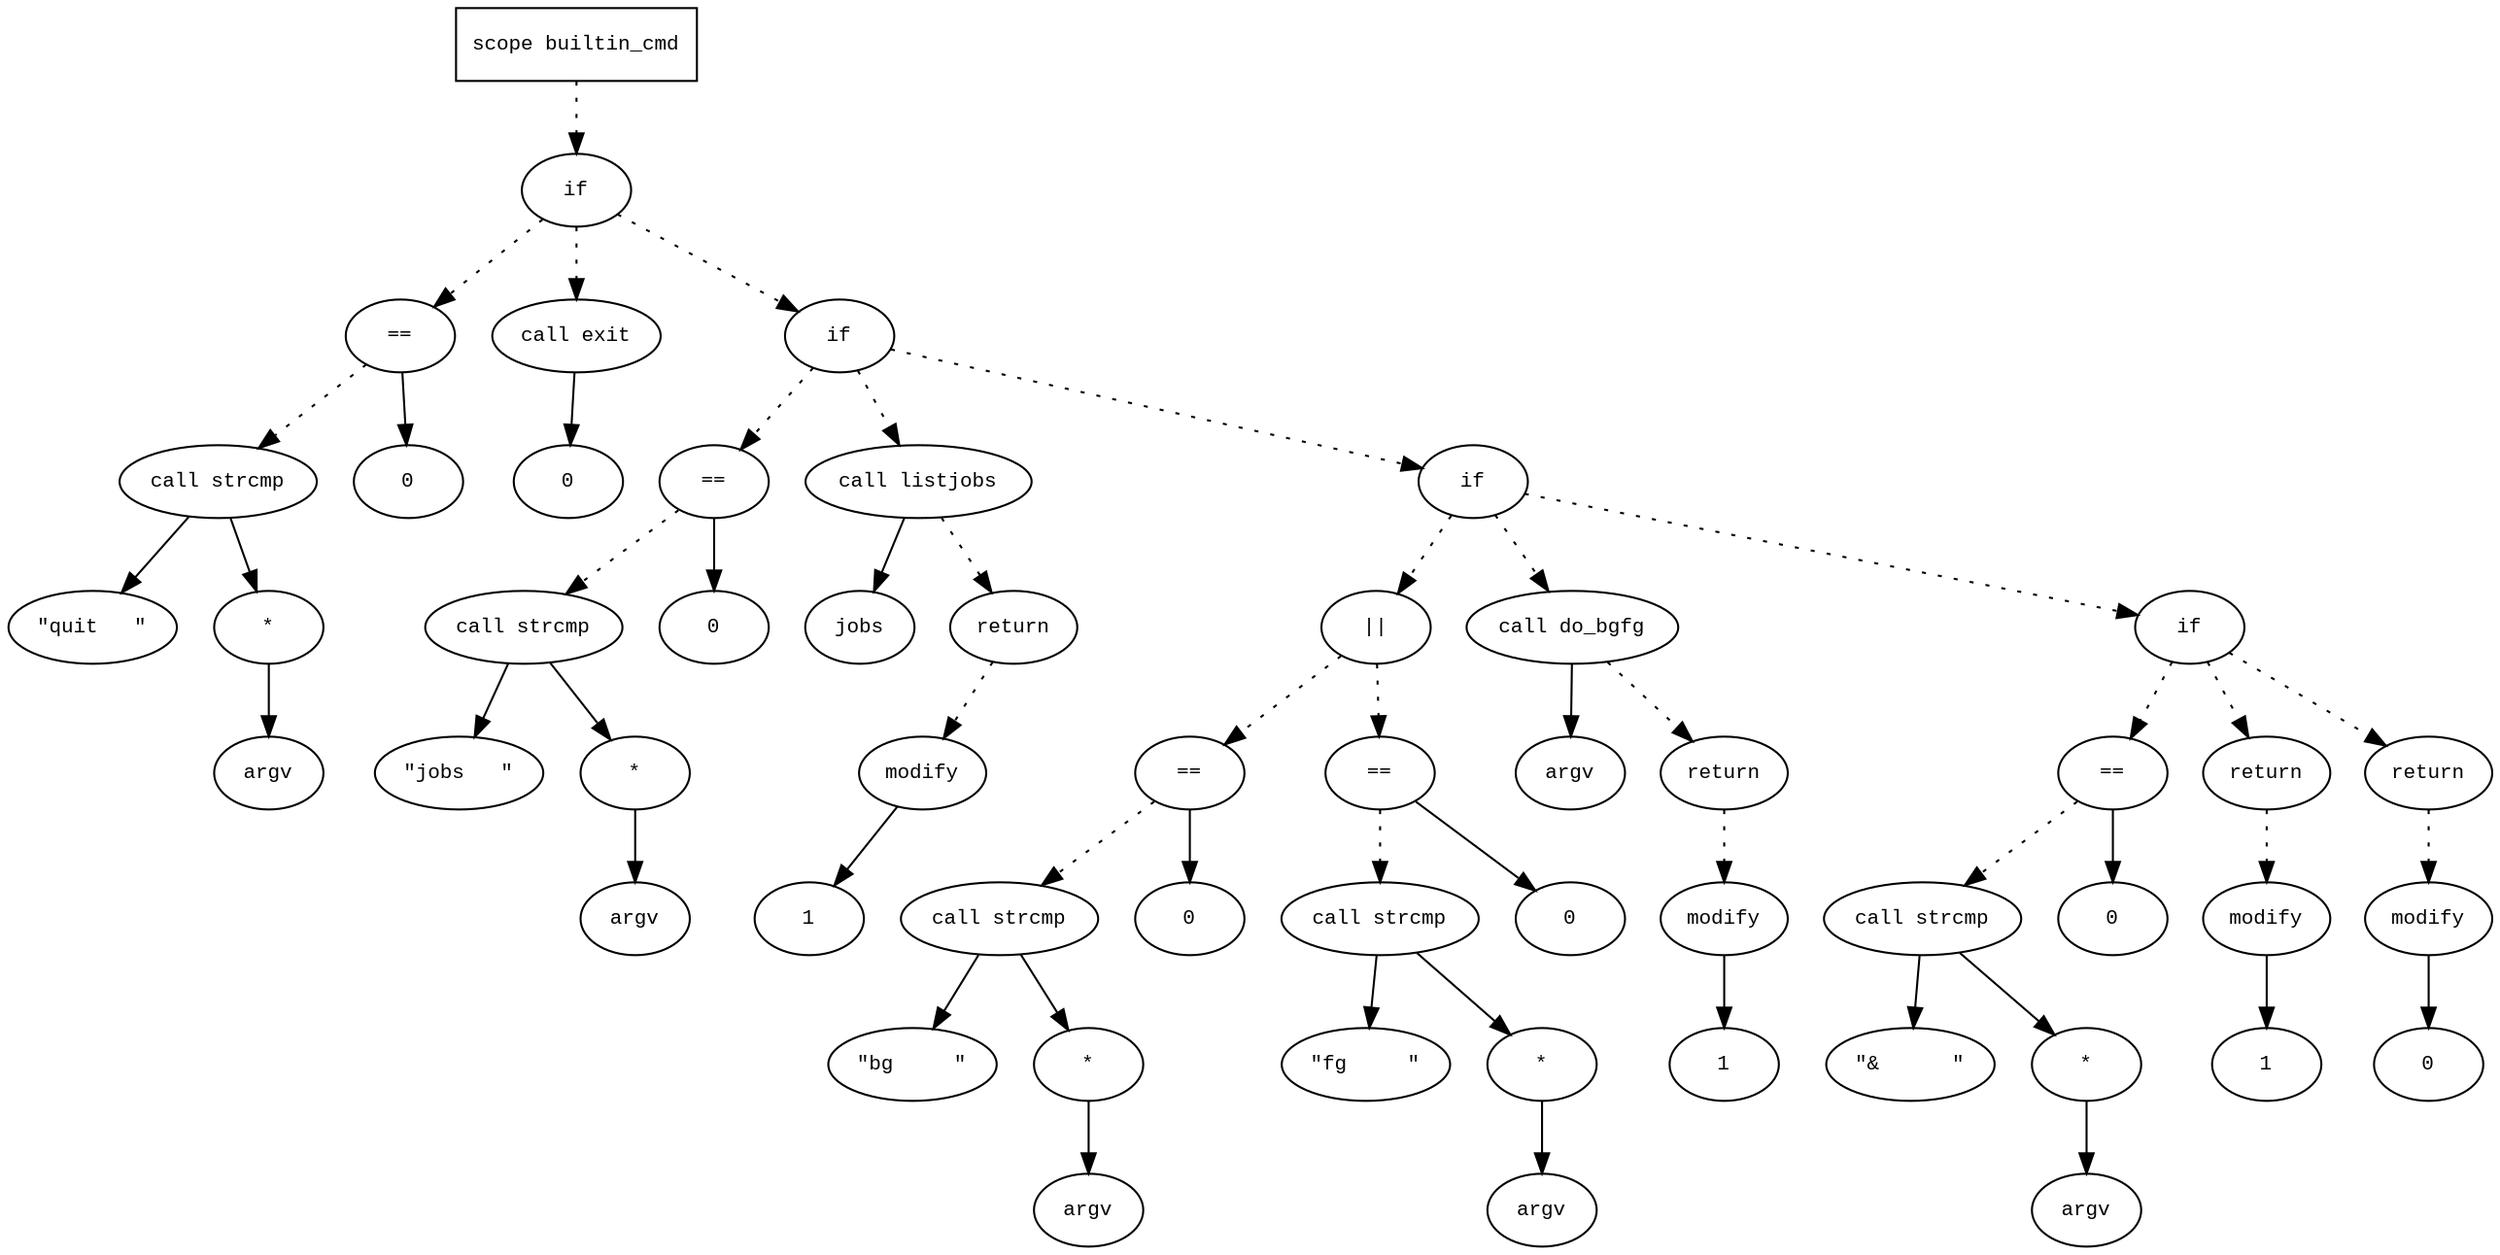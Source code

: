digraph AST {
  graph [fontname="Times New Roman",fontsize=10];
  node  [fontname="Courier New",fontsize=10];
  edge  [fontname="Times New Roman",fontsize=10];

  node1 [label="scope builtin_cmd",shape=box];
  node2 [label="if",shape=ellipse];
  node1 -> node2 [style=dotted];
  node3 [label="==",shape=ellipse];
  node4 [label="call strcmp",shape=ellipse];
  node5 [label="\"quit   \"",shape=ellipse];
  node4 -> node5;
  node6 [label="*",shape=ellipse];
  node7 [label="argv",shape=ellipse];
  node6 -> node7;
  node4 -> node6;
  node3 -> node4 [style=dotted];
  node8 [label="0",shape=ellipse];
  node3 -> node8;
  node2 -> node3 [style=dotted];
  node9 [label="call exit",shape=ellipse];
  node10 [label="0",shape=ellipse];
  node9 -> node10;
  node2 -> node9 [style=dotted];
  node11 [label="if",shape=ellipse];
  node2 -> node11 [style=dotted];
  node12 [label="==",shape=ellipse];
  node13 [label="call strcmp",shape=ellipse];
  node14 [label="\"jobs   \"",shape=ellipse];
  node13 -> node14;
  node15 [label="*",shape=ellipse];
  node16 [label="argv",shape=ellipse];
  node15 -> node16;
  node13 -> node15;
  node12 -> node13 [style=dotted];
  node17 [label="0",shape=ellipse];
  node12 -> node17;
  node11 -> node12 [style=dotted];
  node18 [label="call listjobs",shape=ellipse];
  node19 [label="jobs",shape=ellipse];
  node18 -> node19;
  node11 -> node18 [style=dotted];
  node20 [label="return",shape=ellipse];
  node21 [label="modify",shape=ellipse];
  node22 [label="1",shape=ellipse];
  node21 -> node22;
  node20 -> node21 [style=dotted];
  node18 -> node20 [style=dotted];
  node23 [label="if",shape=ellipse];
  node11 -> node23 [style=dotted];
  node24 [label="||",shape=ellipse];
  node25 [label="==",shape=ellipse];
  node26 [label="call strcmp",shape=ellipse];
  node27 [label="\"bg     \"",shape=ellipse];
  node26 -> node27;
  node28 [label="*",shape=ellipse];
  node29 [label="argv",shape=ellipse];
  node28 -> node29;
  node26 -> node28;
  node25 -> node26 [style=dotted];
  node30 [label="0",shape=ellipse];
  node25 -> node30;
  node24 -> node25 [style=dotted];
  node31 [label="==",shape=ellipse];
  node32 [label="call strcmp",shape=ellipse];
  node33 [label="\"fg     \"",shape=ellipse];
  node32 -> node33;
  node34 [label="*",shape=ellipse];
  node35 [label="argv",shape=ellipse];
  node34 -> node35;
  node32 -> node34;
  node31 -> node32 [style=dotted];
  node36 [label="0",shape=ellipse];
  node31 -> node36;
  node24 -> node31 [style=dotted];
  node23 -> node24 [style=dotted];
  node37 [label="call do_bgfg",shape=ellipse];
  node38 [label="argv",shape=ellipse];
  node37 -> node38;
  node23 -> node37 [style=dotted];
  node39 [label="return",shape=ellipse];
  node40 [label="modify",shape=ellipse];
  node41 [label="1",shape=ellipse];
  node40 -> node41;
  node39 -> node40 [style=dotted];
  node37 -> node39 [style=dotted];
  node42 [label="if",shape=ellipse];
  node23 -> node42 [style=dotted];
  node43 [label="==",shape=ellipse];
  node44 [label="call strcmp",shape=ellipse];
  node45 [label="\"&      \"",shape=ellipse];
  node44 -> node45;
  node46 [label="*",shape=ellipse];
  node47 [label="argv",shape=ellipse];
  node46 -> node47;
  node44 -> node46;
  node43 -> node44 [style=dotted];
  node48 [label="0",shape=ellipse];
  node43 -> node48;
  node42 -> node43 [style=dotted];
  node49 [label="return",shape=ellipse];
  node50 [label="modify",shape=ellipse];
  node51 [label="1",shape=ellipse];
  node50 -> node51;
  node49 -> node50 [style=dotted];
  node42 -> node49 [style=dotted];
  node52 [label="return",shape=ellipse];
  node53 [label="modify",shape=ellipse];
  node54 [label="0",shape=ellipse];
  node53 -> node54;
  node52 -> node53 [style=dotted];
  node42 -> node52 [style=dotted];
} 